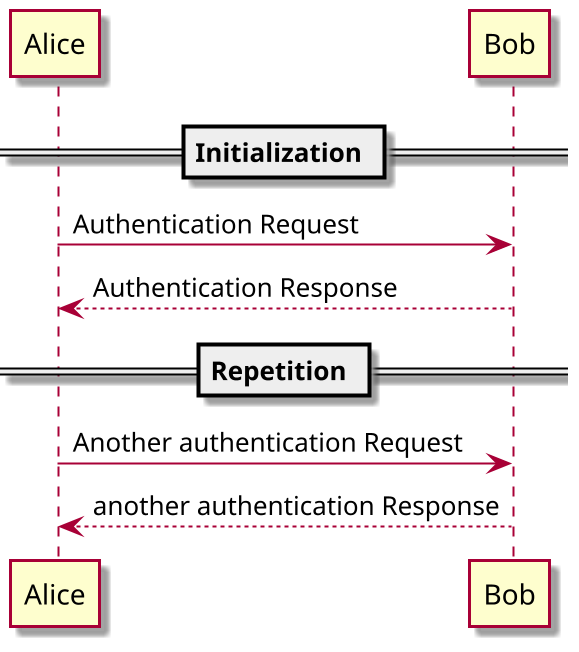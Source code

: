 @startuml Divider Or Separator
skin rose
scale 2
/'
If you want, you can split a diagram using == separator
to divide your diagram into logical steps.
'/
== Initialization ==

Alice -> Bob: Authentication Request
Bob --> Alice: Authentication Response

== Repetition ==

Alice -> Bob: Another authentication Request
Alice <-- Bob: another authentication Response
@enduml
